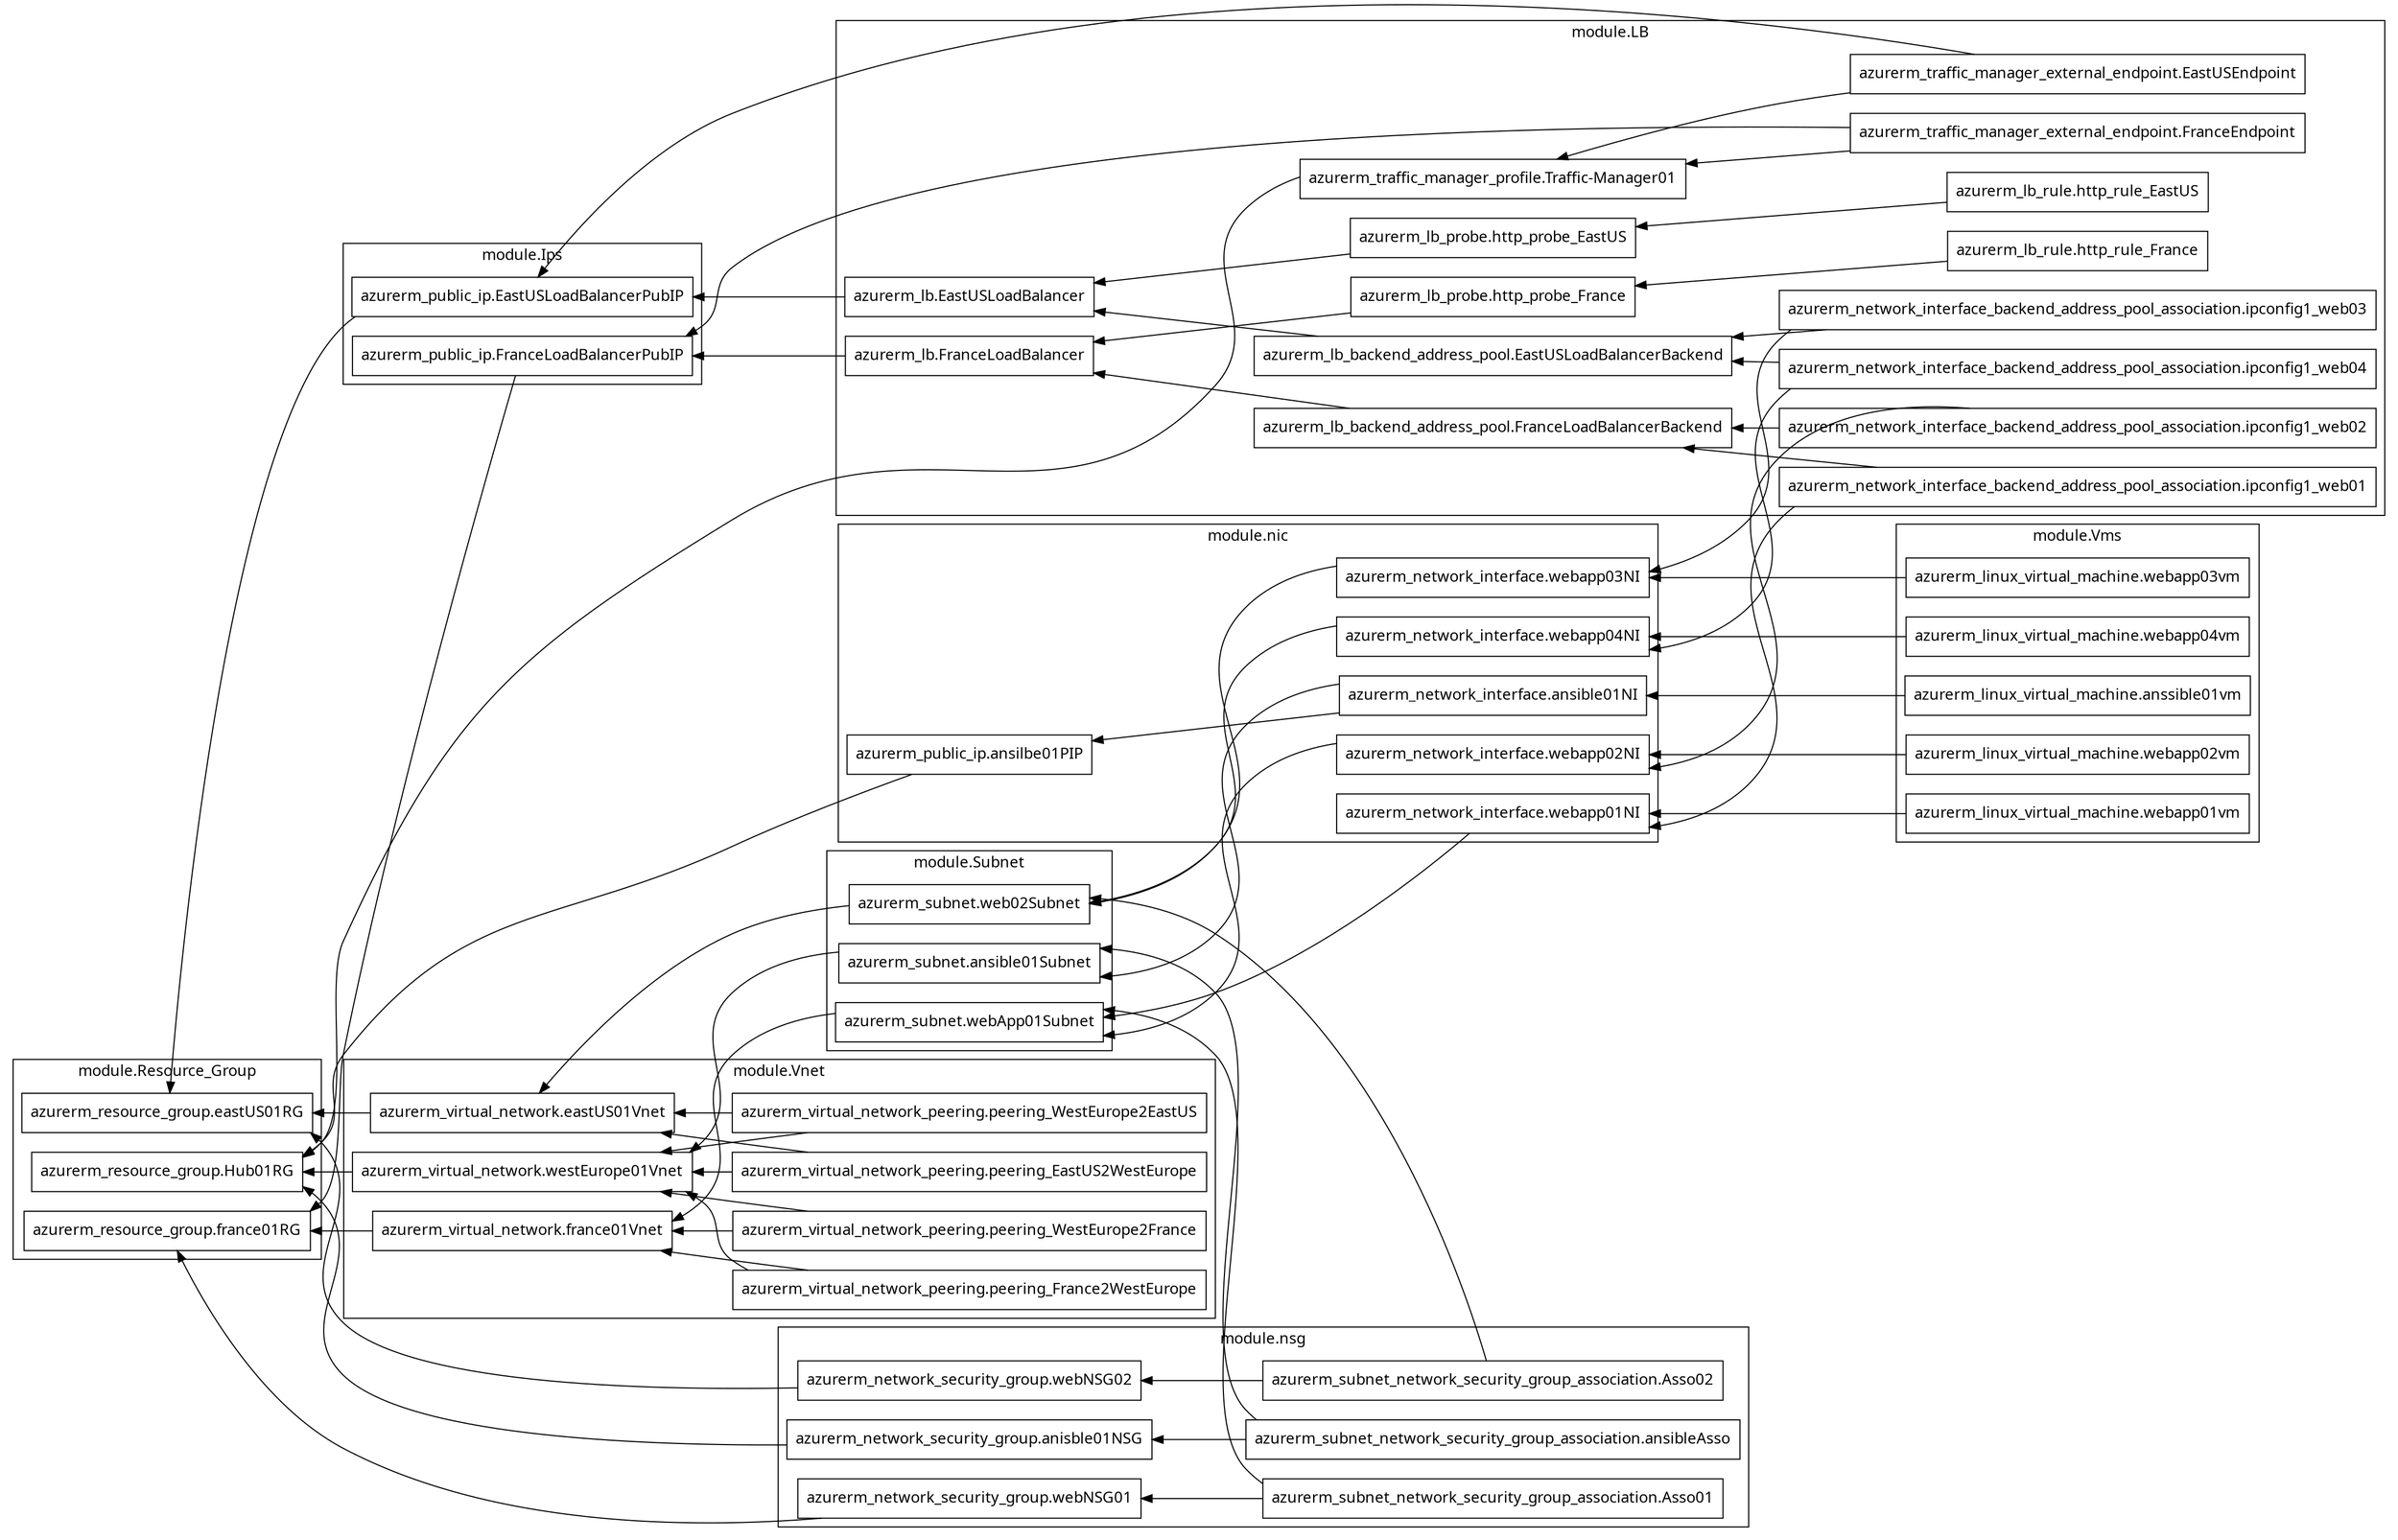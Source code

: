 digraph G {
  rankdir = "RL";
  node [shape = rect, fontname = "sans-serif"];
  subgraph "cluster_module.Ips" {
    label = "module.Ips"
    fontname = "sans-serif"
    "module.Ips.azurerm_public_ip.EastUSLoadBalancerPubIP" [label="azurerm_public_ip.EastUSLoadBalancerPubIP"];
    "module.Ips.azurerm_public_ip.FranceLoadBalancerPubIP" [label="azurerm_public_ip.FranceLoadBalancerPubIP"];
  }
  subgraph "cluster_module.LB" {
    label = "module.LB"
    fontname = "sans-serif"
    "module.LB.azurerm_lb.EastUSLoadBalancer" [label="azurerm_lb.EastUSLoadBalancer"];
    "module.LB.azurerm_lb.FranceLoadBalancer" [label="azurerm_lb.FranceLoadBalancer"];
    "module.LB.azurerm_lb_backend_address_pool.EastUSLoadBalancerBackend" [label="azurerm_lb_backend_address_pool.EastUSLoadBalancerBackend"];
    "module.LB.azurerm_lb_backend_address_pool.FranceLoadBalancerBackend" [label="azurerm_lb_backend_address_pool.FranceLoadBalancerBackend"];
    "module.LB.azurerm_lb_probe.http_probe_EastUS" [label="azurerm_lb_probe.http_probe_EastUS"];
    "module.LB.azurerm_lb_probe.http_probe_France" [label="azurerm_lb_probe.http_probe_France"];
    "module.LB.azurerm_lb_rule.http_rule_EastUS" [label="azurerm_lb_rule.http_rule_EastUS"];
    "module.LB.azurerm_lb_rule.http_rule_France" [label="azurerm_lb_rule.http_rule_France"];
    "module.LB.azurerm_network_interface_backend_address_pool_association.ipconfig1_web01" [label="azurerm_network_interface_backend_address_pool_association.ipconfig1_web01"];
    "module.LB.azurerm_network_interface_backend_address_pool_association.ipconfig1_web02" [label="azurerm_network_interface_backend_address_pool_association.ipconfig1_web02"];
    "module.LB.azurerm_network_interface_backend_address_pool_association.ipconfig1_web03" [label="azurerm_network_interface_backend_address_pool_association.ipconfig1_web03"];
    "module.LB.azurerm_network_interface_backend_address_pool_association.ipconfig1_web04" [label="azurerm_network_interface_backend_address_pool_association.ipconfig1_web04"];
    "module.LB.azurerm_traffic_manager_external_endpoint.EastUSEndpoint" [label="azurerm_traffic_manager_external_endpoint.EastUSEndpoint"];
    "module.LB.azurerm_traffic_manager_external_endpoint.FranceEndpoint" [label="azurerm_traffic_manager_external_endpoint.FranceEndpoint"];
    "module.LB.azurerm_traffic_manager_profile.Traffic-Manager01" [label="azurerm_traffic_manager_profile.Traffic-Manager01"];
  }
  subgraph "cluster_module.Resource_Group" {
    label = "module.Resource_Group"
    fontname = "sans-serif"
    "module.Resource_Group.azurerm_resource_group.Hub01RG" [label="azurerm_resource_group.Hub01RG"];
    "module.Resource_Group.azurerm_resource_group.eastUS01RG" [label="azurerm_resource_group.eastUS01RG"];
    "module.Resource_Group.azurerm_resource_group.france01RG" [label="azurerm_resource_group.france01RG"];
  }
  subgraph "cluster_module.Subnet" {
    label = "module.Subnet"
    fontname = "sans-serif"
    "module.Subnet.azurerm_subnet.ansible01Subnet" [label="azurerm_subnet.ansible01Subnet"];
    "module.Subnet.azurerm_subnet.web02Subnet" [label="azurerm_subnet.web02Subnet"];
    "module.Subnet.azurerm_subnet.webApp01Subnet" [label="azurerm_subnet.webApp01Subnet"];
  }
  subgraph "cluster_module.Vms" {
    label = "module.Vms"
    fontname = "sans-serif"
    "module.Vms.azurerm_linux_virtual_machine.anssible01vm" [label="azurerm_linux_virtual_machine.anssible01vm"];
    "module.Vms.azurerm_linux_virtual_machine.webapp01vm" [label="azurerm_linux_virtual_machine.webapp01vm"];
    "module.Vms.azurerm_linux_virtual_machine.webapp02vm" [label="azurerm_linux_virtual_machine.webapp02vm"];
    "module.Vms.azurerm_linux_virtual_machine.webapp03vm" [label="azurerm_linux_virtual_machine.webapp03vm"];
    "module.Vms.azurerm_linux_virtual_machine.webapp04vm" [label="azurerm_linux_virtual_machine.webapp04vm"];
  }
  subgraph "cluster_module.Vnet" {
    label = "module.Vnet"
    fontname = "sans-serif"
    "module.Vnet.azurerm_virtual_network.eastUS01Vnet" [label="azurerm_virtual_network.eastUS01Vnet"];
    "module.Vnet.azurerm_virtual_network.france01Vnet" [label="azurerm_virtual_network.france01Vnet"];
    "module.Vnet.azurerm_virtual_network.westEurope01Vnet" [label="azurerm_virtual_network.westEurope01Vnet"];
    "module.Vnet.azurerm_virtual_network_peering.peering_EastUS2WestEurope" [label="azurerm_virtual_network_peering.peering_EastUS2WestEurope"];
    "module.Vnet.azurerm_virtual_network_peering.peering_France2WestEurope" [label="azurerm_virtual_network_peering.peering_France2WestEurope"];
    "module.Vnet.azurerm_virtual_network_peering.peering_WestEurope2EastUS" [label="azurerm_virtual_network_peering.peering_WestEurope2EastUS"];
    "module.Vnet.azurerm_virtual_network_peering.peering_WestEurope2France" [label="azurerm_virtual_network_peering.peering_WestEurope2France"];
  }
  subgraph "cluster_module.nic" {
    label = "module.nic"
    fontname = "sans-serif"
    "module.nic.azurerm_network_interface.ansible01NI" [label="azurerm_network_interface.ansible01NI"];
    "module.nic.azurerm_network_interface.webapp01NI" [label="azurerm_network_interface.webapp01NI"];
    "module.nic.azurerm_network_interface.webapp02NI" [label="azurerm_network_interface.webapp02NI"];
    "module.nic.azurerm_network_interface.webapp03NI" [label="azurerm_network_interface.webapp03NI"];
    "module.nic.azurerm_network_interface.webapp04NI" [label="azurerm_network_interface.webapp04NI"];
    "module.nic.azurerm_public_ip.ansilbe01PIP" [label="azurerm_public_ip.ansilbe01PIP"];
  }
  subgraph "cluster_module.nsg" {
    label = "module.nsg"
    fontname = "sans-serif"
    "module.nsg.azurerm_network_security_group.anisble01NSG" [label="azurerm_network_security_group.anisble01NSG"];
    "module.nsg.azurerm_network_security_group.webNSG01" [label="azurerm_network_security_group.webNSG01"];
    "module.nsg.azurerm_network_security_group.webNSG02" [label="azurerm_network_security_group.webNSG02"];
    "module.nsg.azurerm_subnet_network_security_group_association.Asso01" [label="azurerm_subnet_network_security_group_association.Asso01"];
    "module.nsg.azurerm_subnet_network_security_group_association.Asso02" [label="azurerm_subnet_network_security_group_association.Asso02"];
    "module.nsg.azurerm_subnet_network_security_group_association.ansibleAsso" [label="azurerm_subnet_network_security_group_association.ansibleAsso"];
  }
  "module.Ips.azurerm_public_ip.EastUSLoadBalancerPubIP" -> "module.Resource_Group.azurerm_resource_group.eastUS01RG";
  "module.Ips.azurerm_public_ip.FranceLoadBalancerPubIP" -> "module.Resource_Group.azurerm_resource_group.france01RG";
  "module.LB.azurerm_lb.EastUSLoadBalancer" -> "module.Ips.azurerm_public_ip.EastUSLoadBalancerPubIP";
  "module.LB.azurerm_lb.FranceLoadBalancer" -> "module.Ips.azurerm_public_ip.FranceLoadBalancerPubIP";
  "module.LB.azurerm_lb_backend_address_pool.EastUSLoadBalancerBackend" -> "module.LB.azurerm_lb.EastUSLoadBalancer";
  "module.LB.azurerm_lb_backend_address_pool.FranceLoadBalancerBackend" -> "module.LB.azurerm_lb.FranceLoadBalancer";
  "module.LB.azurerm_lb_probe.http_probe_EastUS" -> "module.LB.azurerm_lb.EastUSLoadBalancer";
  "module.LB.azurerm_lb_probe.http_probe_France" -> "module.LB.azurerm_lb.FranceLoadBalancer";
  "module.LB.azurerm_lb_rule.http_rule_EastUS" -> "module.LB.azurerm_lb_probe.http_probe_EastUS";
  "module.LB.azurerm_lb_rule.http_rule_France" -> "module.LB.azurerm_lb_probe.http_probe_France";
  "module.LB.azurerm_network_interface_backend_address_pool_association.ipconfig1_web01" -> "module.LB.azurerm_lb_backend_address_pool.FranceLoadBalancerBackend";
  "module.LB.azurerm_network_interface_backend_address_pool_association.ipconfig1_web01" -> "module.nic.azurerm_network_interface.webapp01NI";
  "module.LB.azurerm_network_interface_backend_address_pool_association.ipconfig1_web02" -> "module.LB.azurerm_lb_backend_address_pool.FranceLoadBalancerBackend";
  "module.LB.azurerm_network_interface_backend_address_pool_association.ipconfig1_web02" -> "module.nic.azurerm_network_interface.webapp02NI";
  "module.LB.azurerm_network_interface_backend_address_pool_association.ipconfig1_web03" -> "module.LB.azurerm_lb_backend_address_pool.EastUSLoadBalancerBackend";
  "module.LB.azurerm_network_interface_backend_address_pool_association.ipconfig1_web03" -> "module.nic.azurerm_network_interface.webapp03NI";
  "module.LB.azurerm_network_interface_backend_address_pool_association.ipconfig1_web04" -> "module.LB.azurerm_lb_backend_address_pool.EastUSLoadBalancerBackend";
  "module.LB.azurerm_network_interface_backend_address_pool_association.ipconfig1_web04" -> "module.nic.azurerm_network_interface.webapp04NI";
  "module.LB.azurerm_traffic_manager_external_endpoint.EastUSEndpoint" -> "module.Ips.azurerm_public_ip.EastUSLoadBalancerPubIP";
  "module.LB.azurerm_traffic_manager_external_endpoint.EastUSEndpoint" -> "module.LB.azurerm_traffic_manager_profile.Traffic-Manager01";
  "module.LB.azurerm_traffic_manager_external_endpoint.FranceEndpoint" -> "module.Ips.azurerm_public_ip.FranceLoadBalancerPubIP";
  "module.LB.azurerm_traffic_manager_external_endpoint.FranceEndpoint" -> "module.LB.azurerm_traffic_manager_profile.Traffic-Manager01";
  "module.LB.azurerm_traffic_manager_profile.Traffic-Manager01" -> "module.Resource_Group.azurerm_resource_group.Hub01RG";
  "module.Subnet.azurerm_subnet.ansible01Subnet" -> "module.Vnet.azurerm_virtual_network.westEurope01Vnet";
  "module.Subnet.azurerm_subnet.web02Subnet" -> "module.Vnet.azurerm_virtual_network.eastUS01Vnet";
  "module.Subnet.azurerm_subnet.webApp01Subnet" -> "module.Vnet.azurerm_virtual_network.france01Vnet";
  "module.Vms.azurerm_linux_virtual_machine.anssible01vm" -> "module.nic.azurerm_network_interface.ansible01NI";
  "module.Vms.azurerm_linux_virtual_machine.webapp01vm" -> "module.nic.azurerm_network_interface.webapp01NI";
  "module.Vms.azurerm_linux_virtual_machine.webapp02vm" -> "module.nic.azurerm_network_interface.webapp02NI";
  "module.Vms.azurerm_linux_virtual_machine.webapp03vm" -> "module.nic.azurerm_network_interface.webapp03NI";
  "module.Vms.azurerm_linux_virtual_machine.webapp04vm" -> "module.nic.azurerm_network_interface.webapp04NI";
  "module.Vnet.azurerm_virtual_network.eastUS01Vnet" -> "module.Resource_Group.azurerm_resource_group.eastUS01RG";
  "module.Vnet.azurerm_virtual_network.france01Vnet" -> "module.Resource_Group.azurerm_resource_group.france01RG";
  "module.Vnet.azurerm_virtual_network.westEurope01Vnet" -> "module.Resource_Group.azurerm_resource_group.Hub01RG";
  "module.Vnet.azurerm_virtual_network_peering.peering_EastUS2WestEurope" -> "module.Vnet.azurerm_virtual_network.eastUS01Vnet";
  "module.Vnet.azurerm_virtual_network_peering.peering_EastUS2WestEurope" -> "module.Vnet.azurerm_virtual_network.westEurope01Vnet";
  "module.Vnet.azurerm_virtual_network_peering.peering_France2WestEurope" -> "module.Vnet.azurerm_virtual_network.france01Vnet";
  "module.Vnet.azurerm_virtual_network_peering.peering_France2WestEurope" -> "module.Vnet.azurerm_virtual_network.westEurope01Vnet";
  "module.Vnet.azurerm_virtual_network_peering.peering_WestEurope2EastUS" -> "module.Vnet.azurerm_virtual_network.eastUS01Vnet";
  "module.Vnet.azurerm_virtual_network_peering.peering_WestEurope2EastUS" -> "module.Vnet.azurerm_virtual_network.westEurope01Vnet";
  "module.Vnet.azurerm_virtual_network_peering.peering_WestEurope2France" -> "module.Vnet.azurerm_virtual_network.france01Vnet";
  "module.Vnet.azurerm_virtual_network_peering.peering_WestEurope2France" -> "module.Vnet.azurerm_virtual_network.westEurope01Vnet";
  "module.nic.azurerm_network_interface.ansible01NI" -> "module.Subnet.azurerm_subnet.ansible01Subnet";
  "module.nic.azurerm_network_interface.ansible01NI" -> "module.nic.azurerm_public_ip.ansilbe01PIP";
  "module.nic.azurerm_network_interface.webapp01NI" -> "module.Subnet.azurerm_subnet.webApp01Subnet";
  "module.nic.azurerm_network_interface.webapp02NI" -> "module.Subnet.azurerm_subnet.webApp01Subnet";
  "module.nic.azurerm_network_interface.webapp03NI" -> "module.Subnet.azurerm_subnet.web02Subnet";
  "module.nic.azurerm_network_interface.webapp04NI" -> "module.Subnet.azurerm_subnet.web02Subnet";
  "module.nic.azurerm_public_ip.ansilbe01PIP" -> "module.Resource_Group.azurerm_resource_group.Hub01RG";
  "module.nsg.azurerm_network_security_group.anisble01NSG" -> "module.Resource_Group.azurerm_resource_group.Hub01RG";
  "module.nsg.azurerm_network_security_group.webNSG01" -> "module.Resource_Group.azurerm_resource_group.france01RG";
  "module.nsg.azurerm_network_security_group.webNSG02" -> "module.Resource_Group.azurerm_resource_group.eastUS01RG";
  "module.nsg.azurerm_subnet_network_security_group_association.Asso01" -> "module.Subnet.azurerm_subnet.webApp01Subnet";
  "module.nsg.azurerm_subnet_network_security_group_association.Asso01" -> "module.nsg.azurerm_network_security_group.webNSG01";
  "module.nsg.azurerm_subnet_network_security_group_association.Asso02" -> "module.Subnet.azurerm_subnet.web02Subnet";
  "module.nsg.azurerm_subnet_network_security_group_association.Asso02" -> "module.nsg.azurerm_network_security_group.webNSG02";
  "module.nsg.azurerm_subnet_network_security_group_association.ansibleAsso" -> "module.Subnet.azurerm_subnet.ansible01Subnet";
  "module.nsg.azurerm_subnet_network_security_group_association.ansibleAsso" -> "module.nsg.azurerm_network_security_group.anisble01NSG";
}
